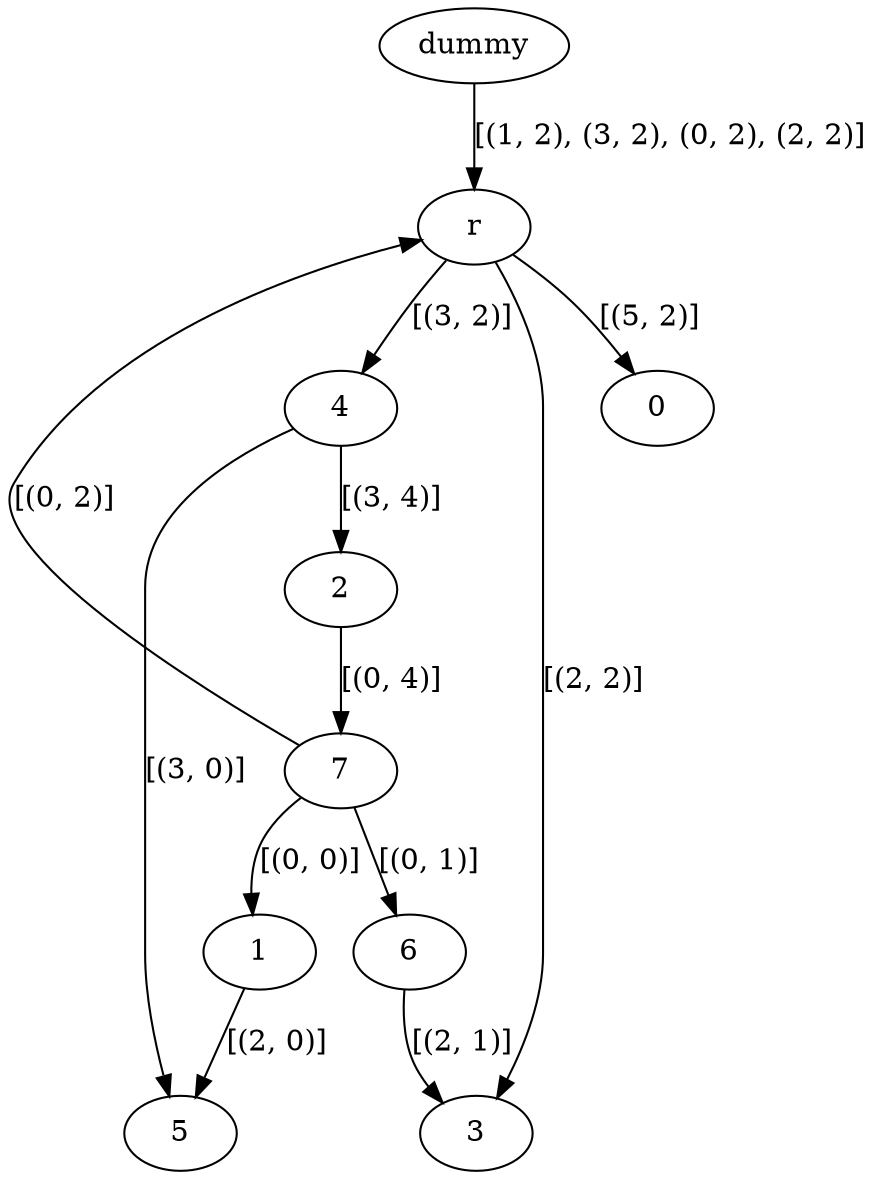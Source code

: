 digraph {
	dummy [label=dummy]
	dummy -> r [label="[(1, 2), (3, 2), (0, 2), (2, 2)]"]
	1 [label=1]
	1 -> 5 [label="[(2, 0)]"]
	2 [label=2]
	2 -> 7 [label="[(0, 4)]"]
	4 [label=4]
	4 -> 2 [label="[(3, 4)]"]
	4 -> 5 [label="[(3, 0)]"]
	7 [label=7]
	7 -> 1 [label="[(0, 0)]"]
	7 -> r [label="[(0, 2)]"]
	7 -> 6 [label="[(0, 1)]"]
	6 [label=6]
	6 -> 3 [label="[(2, 1)]"]
	r [label=r]
	r -> 0 [label="[(5, 2)]"]
	r -> 3 [label="[(2, 2)]"]
	r -> 4 [label="[(3, 2)]"]
}
